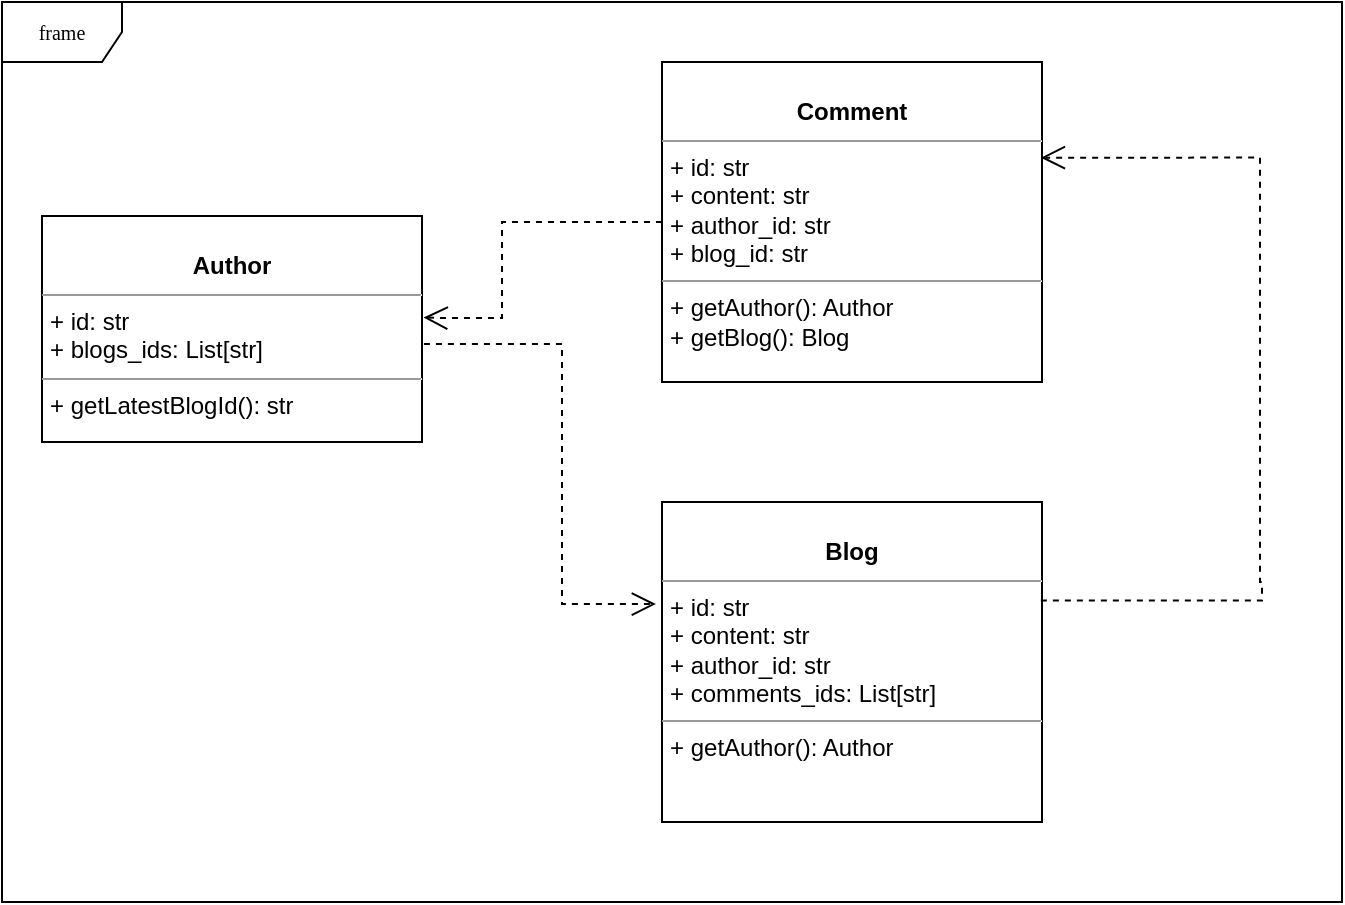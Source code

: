 <mxfile version="24.6.4" type="device">
  <diagram name="Page-1" id="c4acf3e9-155e-7222-9cf6-157b1a14988f">
    <mxGraphModel dx="887" dy="1605" grid="1" gridSize="10" guides="1" tooltips="1" connect="1" arrows="1" fold="1" page="1" pageScale="1" pageWidth="850" pageHeight="1100" background="none" math="0" shadow="0">
      <root>
        <mxCell id="0" />
        <mxCell id="1" parent="0" />
        <mxCell id="17acba5748e5396b-1" value="frame" style="shape=umlFrame;whiteSpace=wrap;html=1;rounded=0;shadow=0;comic=0;labelBackgroundColor=none;strokeWidth=1;fontFamily=Verdana;fontSize=10;align=center;" parent="1" vertex="1">
          <mxGeometry x="40" y="-20" width="670" height="450" as="geometry" />
        </mxCell>
        <mxCell id="5d2195bd80daf111-21" style="edgeStyle=orthogonalEdgeStyle;rounded=0;html=1;labelBackgroundColor=none;startFill=0;endArrow=open;endFill=0;endSize=10;fontFamily=Verdana;fontSize=10;dashed=1;entryX=-0.016;entryY=0.319;entryDx=0;entryDy=0;entryPerimeter=0;exitX=1.005;exitY=0.566;exitDx=0;exitDy=0;exitPerimeter=0;" parent="1" source="5d2195bd80daf111-18" target="jJTQFk54w18ZXrmc0G4h-1" edge="1">
          <mxGeometry relative="1" as="geometry">
            <mxPoint x="350" y="97" as="targetPoint" />
            <Array as="points">
              <mxPoint x="320" y="151" />
              <mxPoint x="320" y="281" />
            </Array>
          </mxGeometry>
        </mxCell>
        <mxCell id="5d2195bd80daf111-18" value="&lt;p style=&quot;margin:0px;margin-top:4px;text-align:center;&quot;&gt;&lt;br&gt;&lt;b&gt;Author&lt;/b&gt;&lt;/p&gt;&lt;hr size=&quot;1&quot;&gt;&lt;p style=&quot;margin:0px;margin-left:4px;&quot;&gt;+ id: str&lt;br&gt;+ blogs_ids:&amp;nbsp;&lt;span style=&quot;background-color: initial;&quot; class=&quot;hljs-type&quot;&gt;List&lt;/span&gt;&lt;span style=&quot;background-color: initial;&quot;&gt;[&lt;/span&gt;&lt;span style=&quot;background-color: initial;&quot; class=&quot;hljs-built_in&quot;&gt;str&lt;/span&gt;&lt;span style=&quot;background-color: initial;&quot;&gt;]&lt;/span&gt;&lt;/p&gt;&lt;hr size=&quot;1&quot;&gt;&lt;p style=&quot;margin:0px;margin-left:4px;&quot;&gt;+ getLatestBlogId(): str&lt;br&gt;&lt;/p&gt;" style="verticalAlign=top;align=left;overflow=fill;fontSize=12;fontFamily=Helvetica;html=1;rounded=0;shadow=0;comic=0;labelBackgroundColor=none;strokeWidth=1" parent="1" vertex="1">
          <mxGeometry x="60" y="87" width="190" height="113" as="geometry" />
        </mxCell>
        <mxCell id="jJTQFk54w18ZXrmc0G4h-1" value="&lt;p style=&quot;margin:0px;margin-top:4px;text-align:center;&quot;&gt;&lt;br&gt;&lt;b&gt;Blog&lt;/b&gt;&lt;/p&gt;&lt;hr size=&quot;1&quot;&gt;&lt;p style=&quot;margin:0px;margin-left:4px;&quot;&gt;+ id: str&lt;br&gt;+ content: str&lt;/p&gt;&lt;p style=&quot;margin:0px;margin-left:4px;&quot;&gt;+ author_id: str&lt;/p&gt;&lt;p style=&quot;margin:0px;margin-left:4px;&quot;&gt;+ comments_ids: List[str]&lt;/p&gt;&lt;hr size=&quot;1&quot;&gt;&lt;p style=&quot;margin:0px;margin-left:4px;&quot;&gt;+ getAuthor(): Author&lt;br&gt;&lt;/p&gt;" style="verticalAlign=top;align=left;overflow=fill;fontSize=12;fontFamily=Helvetica;html=1;rounded=0;shadow=0;comic=0;labelBackgroundColor=none;strokeWidth=1" vertex="1" parent="1">
          <mxGeometry x="370" y="230" width="190" height="160" as="geometry" />
        </mxCell>
        <mxCell id="jJTQFk54w18ZXrmc0G4h-4" value="&lt;p style=&quot;margin:0px;margin-top:4px;text-align:center;&quot;&gt;&lt;br&gt;&lt;b&gt;Comment&lt;/b&gt;&lt;/p&gt;&lt;hr size=&quot;1&quot;&gt;&lt;p style=&quot;margin: 0px 0px 0px 4px;&quot;&gt;+ id: str&lt;br&gt;+ content: str&lt;/p&gt;&lt;p style=&quot;margin: 0px 0px 0px 4px;&quot;&gt;+ author_id: str&lt;/p&gt;&lt;p style=&quot;margin: 0px 0px 0px 4px;&quot;&gt;+ blog_id: str&lt;/p&gt;&lt;hr size=&quot;1&quot;&gt;&lt;p style=&quot;margin: 0px 0px 0px 4px;&quot;&gt;+ getAuthor(): Author&lt;br&gt;&lt;/p&gt;&lt;p style=&quot;margin: 0px 0px 0px 4px;&quot;&gt;+ getBlog(): Blog&lt;/p&gt;" style="verticalAlign=top;align=left;overflow=fill;fontSize=12;fontFamily=Helvetica;html=1;rounded=0;shadow=0;comic=0;labelBackgroundColor=none;strokeWidth=1" vertex="1" parent="1">
          <mxGeometry x="370" y="10" width="190" height="160" as="geometry" />
        </mxCell>
        <mxCell id="jJTQFk54w18ZXrmc0G4h-6" style="edgeStyle=orthogonalEdgeStyle;rounded=0;html=1;labelBackgroundColor=none;startFill=0;endArrow=open;endFill=0;endSize=10;fontFamily=Verdana;fontSize=10;dashed=1;exitX=0;exitY=0.5;exitDx=0;exitDy=0;entryX=1.004;entryY=0.449;entryDx=0;entryDy=0;entryPerimeter=0;" edge="1" parent="1" source="jJTQFk54w18ZXrmc0G4h-4" target="5d2195bd80daf111-18">
          <mxGeometry relative="1" as="geometry">
            <mxPoint x="339" y="70" as="sourcePoint" />
            <mxPoint x="250" y="130" as="targetPoint" />
            <Array as="points">
              <mxPoint x="290" y="90" />
              <mxPoint x="290" y="138" />
              <mxPoint x="260" y="138" />
            </Array>
          </mxGeometry>
        </mxCell>
        <mxCell id="jJTQFk54w18ZXrmc0G4h-9" style="edgeStyle=orthogonalEdgeStyle;rounded=0;html=1;labelBackgroundColor=none;startFill=0;endArrow=open;endFill=0;endSize=10;fontFamily=Verdana;fontSize=10;dashed=1;exitX=0.997;exitY=0.308;exitDx=0;exitDy=0;entryX=0.997;entryY=0.299;entryDx=0;entryDy=0;entryPerimeter=0;exitPerimeter=0;" edge="1" parent="1" source="jJTQFk54w18ZXrmc0G4h-1" target="jJTQFk54w18ZXrmc0G4h-4">
          <mxGeometry relative="1" as="geometry">
            <mxPoint x="749" y="20" as="sourcePoint" />
            <mxPoint x="630" y="68" as="targetPoint" />
            <Array as="points">
              <mxPoint x="670" y="279" />
              <mxPoint x="670" y="270" />
              <mxPoint x="669" y="270" />
              <mxPoint x="669" y="58" />
            </Array>
          </mxGeometry>
        </mxCell>
      </root>
    </mxGraphModel>
  </diagram>
</mxfile>
